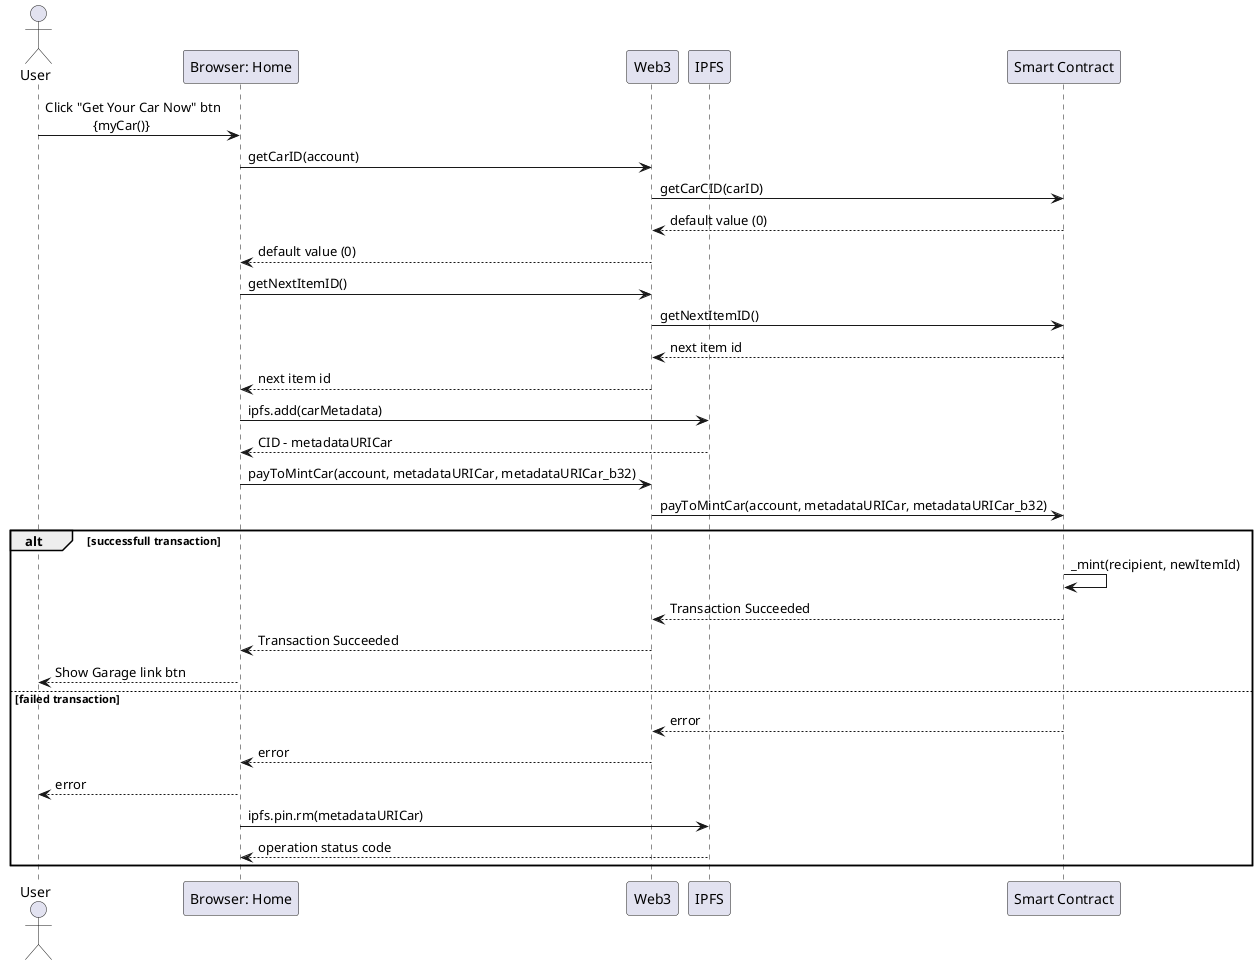 @startuml CarMinting

actor User
participant "Browser: Home"
participant Web3
participant IPFS
participant "Smart Contract"

User -> "Browser: Home": Click "Get Your Car Now" btn \n              {myCar()}
"Browser: Home" -> Web3: getCarID(account)
Web3 -> "Smart Contract": getCarCID(carID)
"Smart Contract" --> Web3: default value (0)
Web3 --> "Browser: Home": default value (0)
"Browser: Home" -> Web3: getNextItemID()
Web3 -> "Smart Contract": getNextItemID()
"Smart Contract" --> Web3: next item id
Web3 --> "Browser: Home": next item id
"Browser: Home" -> IPFS: ipfs.add(carMetadata)
IPFS --> "Browser: Home": CID - metadataURICar
"Browser: Home" -> Web3: payToMintCar(account, metadataURICar, metadataURICar_b32)
Web3 -> "Smart Contract": payToMintCar(account, metadataURICar, metadataURICar_b32)
alt successfull transaction

    "Smart Contract" -> "Smart Contract": _mint(recipient, newItemId)
    "Smart Contract" --> Web3: Transaction Succeeded
    Web3 --> "Browser: Home": Transaction Succeeded 
    "Browser: Home" --> User: Show Garage link btn

else failed transaction

    "Smart Contract" --> Web3: error
    Web3 --> "Browser: Home": error
    "Browser: Home" --> User: error
    "Browser: Home" -> IPFS: ipfs.pin.rm(metadataURICar)
    IPFS --> "Browser: Home": operation status code
    end 

@enduml
